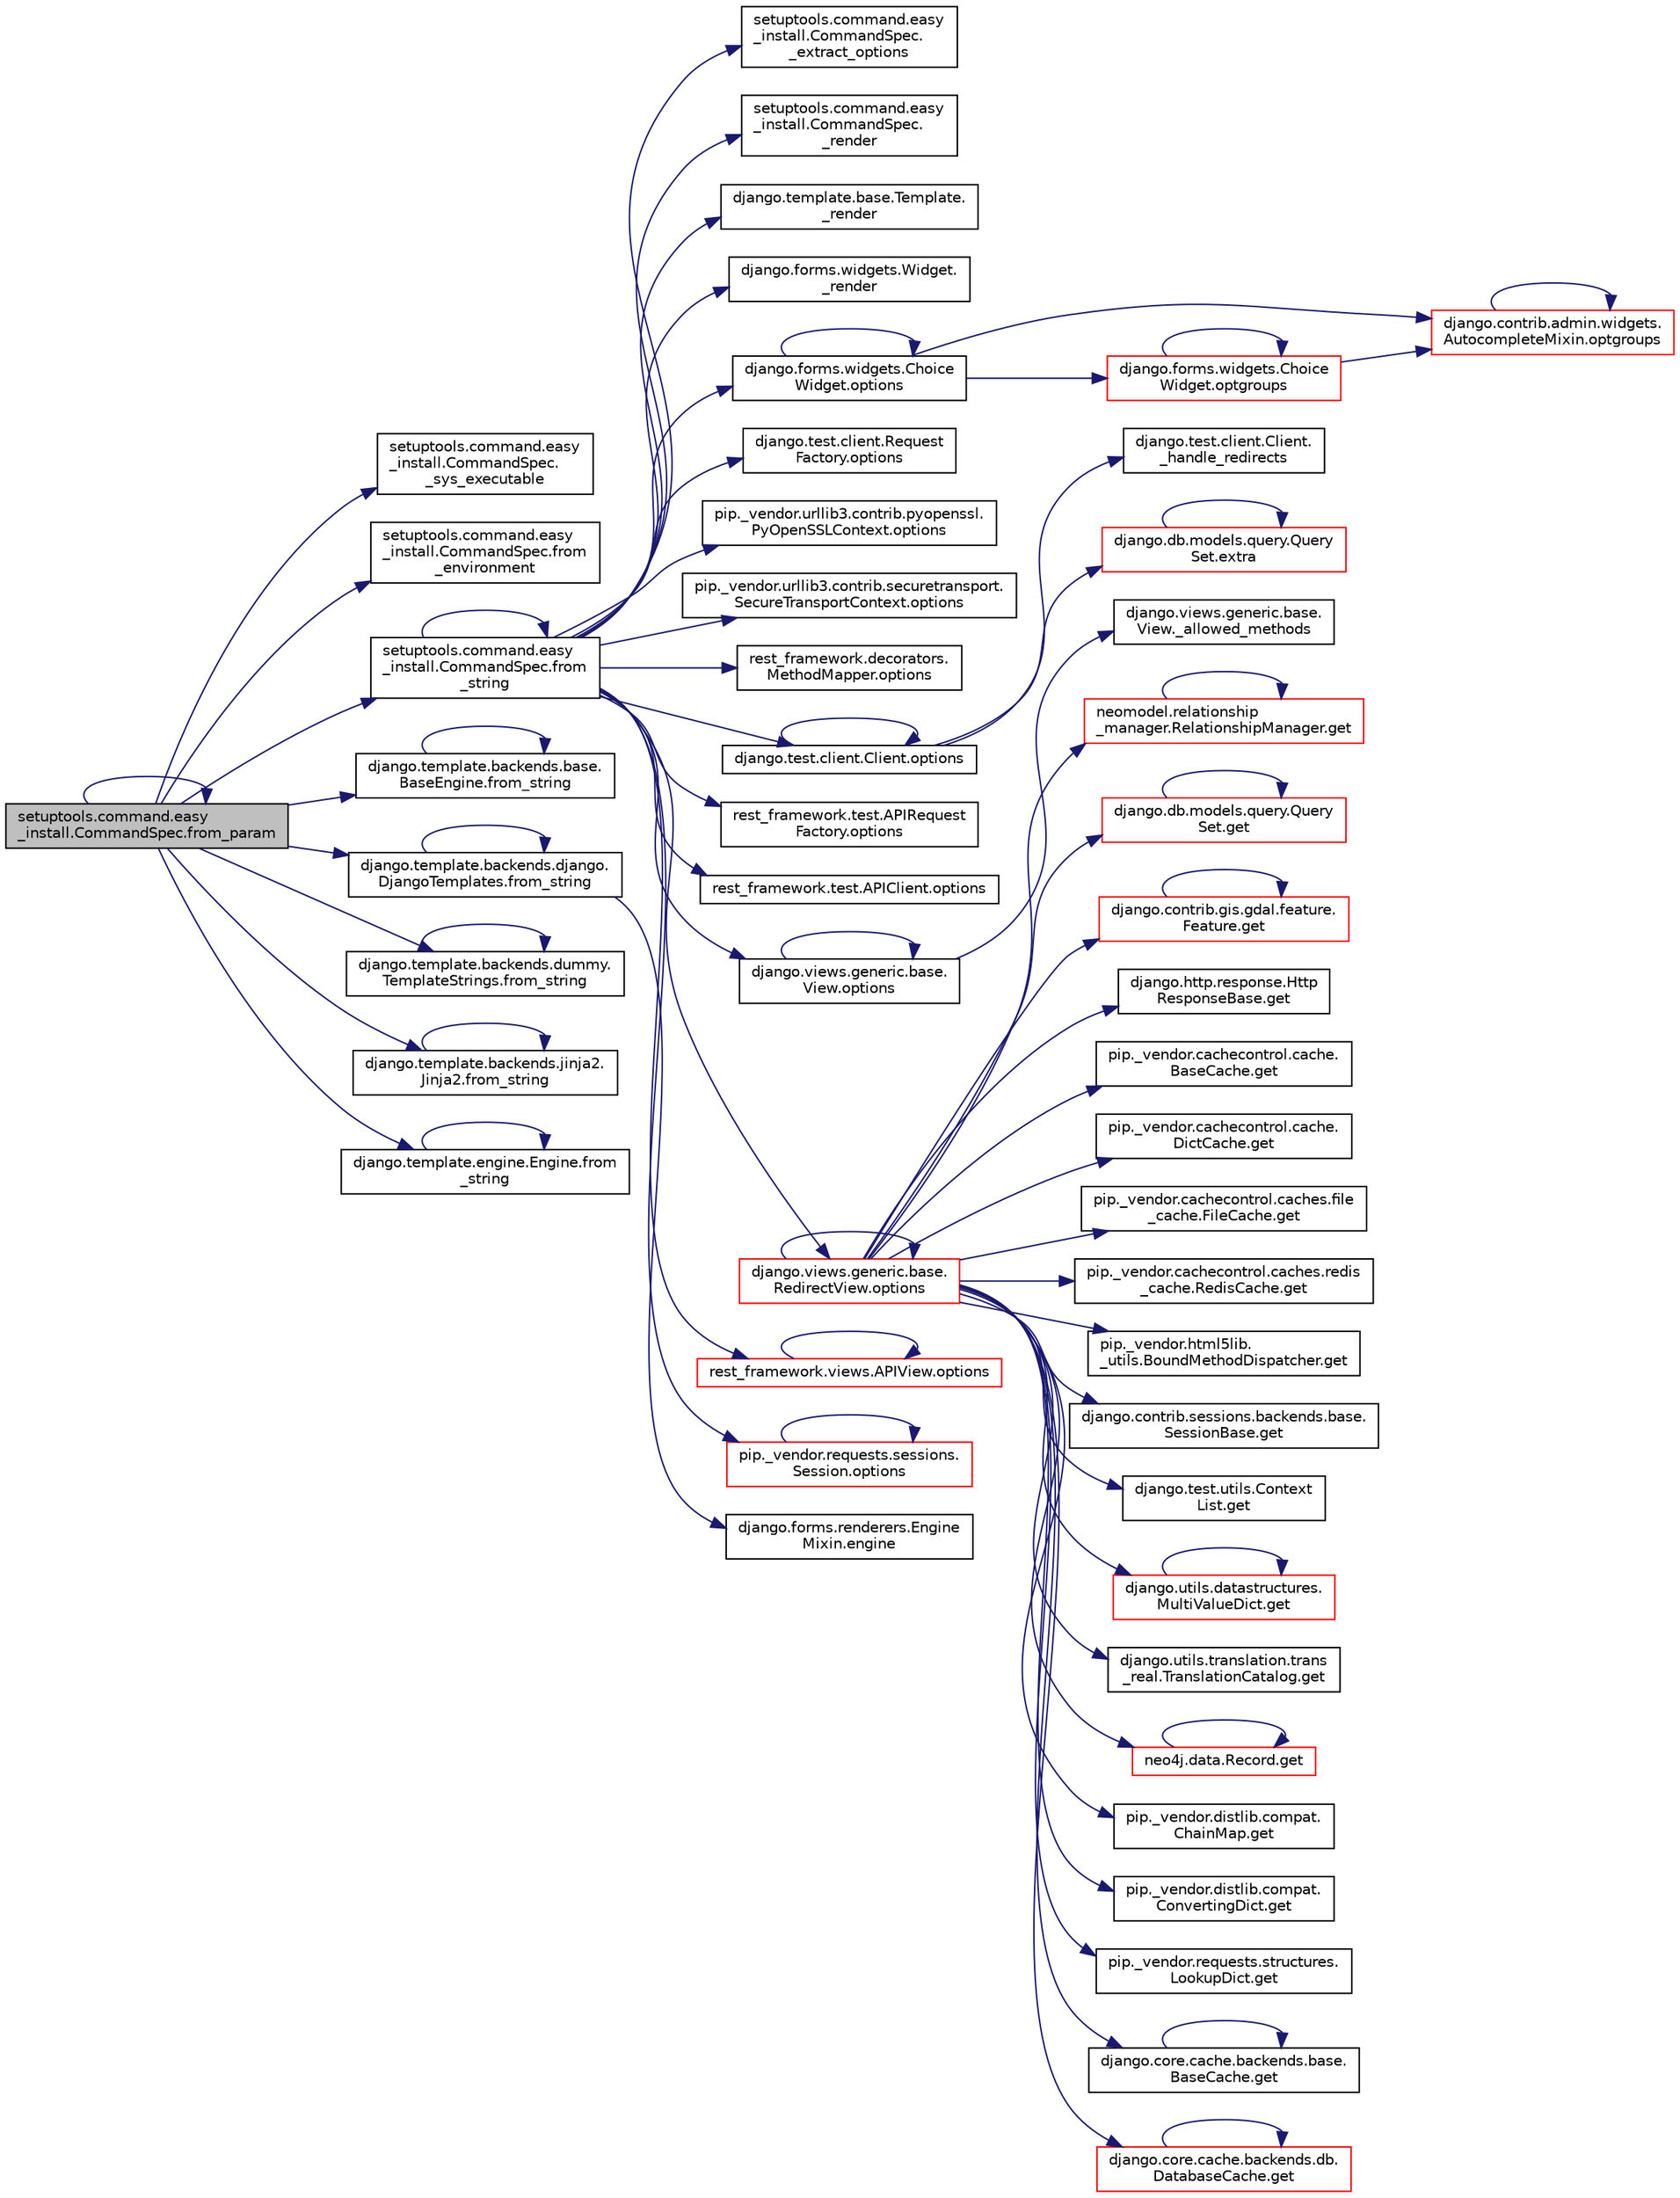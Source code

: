 digraph "setuptools.command.easy_install.CommandSpec.from_param"
{
 // LATEX_PDF_SIZE
  edge [fontname="Helvetica",fontsize="10",labelfontname="Helvetica",labelfontsize="10"];
  node [fontname="Helvetica",fontsize="10",shape=record];
  rankdir="LR";
  Node1 [label="setuptools.command.easy\l_install.CommandSpec.from_param",height=0.2,width=0.4,color="black", fillcolor="grey75", style="filled", fontcolor="black",tooltip=" "];
  Node1 -> Node2 [color="midnightblue",fontsize="10",style="solid",fontname="Helvetica"];
  Node2 [label="setuptools.command.easy\l_install.CommandSpec.\l_sys_executable",height=0.2,width=0.4,color="black", fillcolor="white", style="filled",URL="$d8/da2/classsetuptools_1_1command_1_1easy__install_1_1_command_spec.html#a2ebcdd70886f44b6ff04db162e02f679",tooltip=" "];
  Node1 -> Node3 [color="midnightblue",fontsize="10",style="solid",fontname="Helvetica"];
  Node3 [label="setuptools.command.easy\l_install.CommandSpec.from\l_environment",height=0.2,width=0.4,color="black", fillcolor="white", style="filled",URL="$d8/da2/classsetuptools_1_1command_1_1easy__install_1_1_command_spec.html#af4913f12e889edaf084283405069b1ae",tooltip=" "];
  Node1 -> Node1 [color="midnightblue",fontsize="10",style="solid",fontname="Helvetica"];
  Node1 -> Node4 [color="midnightblue",fontsize="10",style="solid",fontname="Helvetica"];
  Node4 [label="setuptools.command.easy\l_install.CommandSpec.from\l_string",height=0.2,width=0.4,color="black", fillcolor="white", style="filled",URL="$d8/da2/classsetuptools_1_1command_1_1easy__install_1_1_command_spec.html#a06561ebbceb860d5733127793c5896dc",tooltip=" "];
  Node4 -> Node5 [color="midnightblue",fontsize="10",style="solid",fontname="Helvetica"];
  Node5 [label="setuptools.command.easy\l_install.CommandSpec.\l_extract_options",height=0.2,width=0.4,color="black", fillcolor="white", style="filled",URL="$d8/da2/classsetuptools_1_1command_1_1easy__install_1_1_command_spec.html#a76336676aa8d027e73be07eb4202993a",tooltip=" "];
  Node4 -> Node6 [color="midnightblue",fontsize="10",style="solid",fontname="Helvetica"];
  Node6 [label="setuptools.command.easy\l_install.CommandSpec.\l_render",height=0.2,width=0.4,color="black", fillcolor="white", style="filled",URL="$d8/da2/classsetuptools_1_1command_1_1easy__install_1_1_command_spec.html#a684292b83b0c51dad3acc141d7948ac1",tooltip=" "];
  Node4 -> Node7 [color="midnightblue",fontsize="10",style="solid",fontname="Helvetica"];
  Node7 [label="django.template.base.Template.\l_render",height=0.2,width=0.4,color="black", fillcolor="white", style="filled",URL="$d2/dc1/classdjango_1_1template_1_1base_1_1_template.html#a1c0457bef2ee29b2489b0b2f7c5ab2ee",tooltip=" "];
  Node4 -> Node8 [color="midnightblue",fontsize="10",style="solid",fontname="Helvetica"];
  Node8 [label="django.forms.widgets.Widget.\l_render",height=0.2,width=0.4,color="black", fillcolor="white", style="filled",URL="$d4/d5e/classdjango_1_1forms_1_1widgets_1_1_widget.html#a5672969594a7de9aef1311c6833be5d9",tooltip=" "];
  Node4 -> Node4 [color="midnightblue",fontsize="10",style="solid",fontname="Helvetica"];
  Node4 -> Node9 [color="midnightblue",fontsize="10",style="solid",fontname="Helvetica"];
  Node9 [label="django.forms.widgets.Choice\lWidget.options",height=0.2,width=0.4,color="black", fillcolor="white", style="filled",URL="$d5/d18/classdjango_1_1forms_1_1widgets_1_1_choice_widget.html#a40af062eadb43dcc4a326e0e6e66ad78",tooltip=" "];
  Node9 -> Node10 [color="midnightblue",fontsize="10",style="solid",fontname="Helvetica"];
  Node10 [label="django.contrib.admin.widgets.\lAutocompleteMixin.optgroups",height=0.2,width=0.4,color="red", fillcolor="white", style="filled",URL="$de/d3c/classdjango_1_1contrib_1_1admin_1_1widgets_1_1_autocomplete_mixin.html#a8fecb93266bf420ef2ec7c5f6a553573",tooltip=" "];
  Node10 -> Node10 [color="midnightblue",fontsize="10",style="solid",fontname="Helvetica"];
  Node9 -> Node5510 [color="midnightblue",fontsize="10",style="solid",fontname="Helvetica"];
  Node5510 [label="django.forms.widgets.Choice\lWidget.optgroups",height=0.2,width=0.4,color="red", fillcolor="white", style="filled",URL="$d5/d18/classdjango_1_1forms_1_1widgets_1_1_choice_widget.html#a69d858bf11924e506b9973702d2ba075",tooltip=" "];
  Node5510 -> Node10 [color="midnightblue",fontsize="10",style="solid",fontname="Helvetica"];
  Node5510 -> Node5510 [color="midnightblue",fontsize="10",style="solid",fontname="Helvetica"];
  Node9 -> Node9 [color="midnightblue",fontsize="10",style="solid",fontname="Helvetica"];
  Node4 -> Node1536 [color="midnightblue",fontsize="10",style="solid",fontname="Helvetica"];
  Node1536 [label="django.test.client.Request\lFactory.options",height=0.2,width=0.4,color="black", fillcolor="white", style="filled",URL="$db/d7f/classdjango_1_1test_1_1client_1_1_request_factory.html#a3074017fe1473bafd8111cf3db0f4994",tooltip=" "];
  Node4 -> Node1532 [color="midnightblue",fontsize="10",style="solid",fontname="Helvetica"];
  Node1532 [label="pip._vendor.urllib3.contrib.pyopenssl.\lPyOpenSSLContext.options",height=0.2,width=0.4,color="black", fillcolor="white", style="filled",URL="$de/d6e/classpip_1_1__vendor_1_1urllib3_1_1contrib_1_1pyopenssl_1_1_py_open_s_s_l_context.html#aba62a6535e9a714f3ba82260a8401e3d",tooltip=" "];
  Node4 -> Node1533 [color="midnightblue",fontsize="10",style="solid",fontname="Helvetica"];
  Node1533 [label="pip._vendor.urllib3.contrib.securetransport.\lSecureTransportContext.options",height=0.2,width=0.4,color="black", fillcolor="white", style="filled",URL="$d6/d52/classpip_1_1__vendor_1_1urllib3_1_1contrib_1_1securetransport_1_1_secure_transport_context.html#a9442a02c94ce8e39bc9d76962265d6ed",tooltip=" "];
  Node4 -> Node1534 [color="midnightblue",fontsize="10",style="solid",fontname="Helvetica"];
  Node1534 [label="rest_framework.decorators.\lMethodMapper.options",height=0.2,width=0.4,color="black", fillcolor="white", style="filled",URL="$d1/d97/classrest__framework_1_1decorators_1_1_method_mapper.html#a958bf6e0a15c0f7000609dd7f849c1bf",tooltip=" "];
  Node4 -> Node1535 [color="midnightblue",fontsize="10",style="solid",fontname="Helvetica"];
  Node1535 [label="django.test.client.Client.options",height=0.2,width=0.4,color="black", fillcolor="white", style="filled",URL="$d2/d2e/classdjango_1_1test_1_1client_1_1_client.html#a5b3e5328b444683e8158e3cc8f7c5776",tooltip=" "];
  Node1535 -> Node651 [color="midnightblue",fontsize="10",style="solid",fontname="Helvetica"];
  Node651 [label="django.test.client.Client.\l_handle_redirects",height=0.2,width=0.4,color="black", fillcolor="white", style="filled",URL="$d2/d2e/classdjango_1_1test_1_1client_1_1_client.html#a06374d6a7dfc24007b154be9ef296063",tooltip=" "];
  Node1535 -> Node652 [color="midnightblue",fontsize="10",style="solid",fontname="Helvetica"];
  Node652 [label="django.db.models.query.Query\lSet.extra",height=0.2,width=0.4,color="red", fillcolor="white", style="filled",URL="$dd/d94/classdjango_1_1db_1_1models_1_1query_1_1_query_set.html#a1405bbe85d19b17ccd4c18090c8785a4",tooltip=" "];
  Node652 -> Node652 [color="midnightblue",fontsize="10",style="solid",fontname="Helvetica"];
  Node1535 -> Node1535 [color="midnightblue",fontsize="10",style="solid",fontname="Helvetica"];
  Node4 -> Node1540 [color="midnightblue",fontsize="10",style="solid",fontname="Helvetica"];
  Node1540 [label="rest_framework.test.APIRequest\lFactory.options",height=0.2,width=0.4,color="black", fillcolor="white", style="filled",URL="$da/d3c/classrest__framework_1_1test_1_1_a_p_i_request_factory.html#ad16f2fbbbcc0fd0d13e4abf81f445d3d",tooltip=" "];
  Node4 -> Node1541 [color="midnightblue",fontsize="10",style="solid",fontname="Helvetica"];
  Node1541 [label="rest_framework.test.APIClient.options",height=0.2,width=0.4,color="black", fillcolor="white", style="filled",URL="$da/d51/classrest__framework_1_1test_1_1_a_p_i_client.html#a79518a8233d8af44fd9f3977dad816ec",tooltip=" "];
  Node4 -> Node1537 [color="midnightblue",fontsize="10",style="solid",fontname="Helvetica"];
  Node1537 [label="django.views.generic.base.\lView.options",height=0.2,width=0.4,color="black", fillcolor="white", style="filled",URL="$d0/ddc/classdjango_1_1views_1_1generic_1_1base_1_1_view.html#af2e5ef0c238f8ecbde47b709be05ce5b",tooltip=" "];
  Node1537 -> Node1538 [color="midnightblue",fontsize="10",style="solid",fontname="Helvetica"];
  Node1538 [label="django.views.generic.base.\lView._allowed_methods",height=0.2,width=0.4,color="black", fillcolor="white", style="filled",URL="$d0/ddc/classdjango_1_1views_1_1generic_1_1base_1_1_view.html#ae727efb8252a10ae9f39be4ccf36876d",tooltip=" "];
  Node1537 -> Node1537 [color="midnightblue",fontsize="10",style="solid",fontname="Helvetica"];
  Node4 -> Node1539 [color="midnightblue",fontsize="10",style="solid",fontname="Helvetica"];
  Node1539 [label="django.views.generic.base.\lRedirectView.options",height=0.2,width=0.4,color="red", fillcolor="white", style="filled",URL="$dd/dec/classdjango_1_1views_1_1generic_1_1base_1_1_redirect_view.html#a3d98c40d0ae00664fd5789503f4554a3",tooltip=" "];
  Node1539 -> Node519 [color="midnightblue",fontsize="10",style="solid",fontname="Helvetica"];
  Node519 [label="neomodel.relationship\l_manager.RelationshipManager.get",height=0.2,width=0.4,color="red", fillcolor="white", style="filled",URL="$d0/dde/classneomodel_1_1relationship__manager_1_1_relationship_manager.html#a2909eea25dff8a05b1b472fc6ad29569",tooltip=" "];
  Node519 -> Node519 [color="midnightblue",fontsize="10",style="solid",fontname="Helvetica"];
  Node1539 -> Node521 [color="midnightblue",fontsize="10",style="solid",fontname="Helvetica"];
  Node521 [label="django.db.models.query.Query\lSet.get",height=0.2,width=0.4,color="red", fillcolor="white", style="filled",URL="$dd/d94/classdjango_1_1db_1_1models_1_1query_1_1_query_set.html#a01bde5564541ddd1bc0696164e4ef765",tooltip=" "];
  Node521 -> Node521 [color="midnightblue",fontsize="10",style="solid",fontname="Helvetica"];
  Node1539 -> Node587 [color="midnightblue",fontsize="10",style="solid",fontname="Helvetica"];
  Node587 [label="django.contrib.gis.gdal.feature.\lFeature.get",height=0.2,width=0.4,color="red", fillcolor="white", style="filled",URL="$db/d34/classdjango_1_1contrib_1_1gis_1_1gdal_1_1feature_1_1_feature.html#ab4500c05c5b78ad12368c3b4bf68be45",tooltip=" "];
  Node587 -> Node587 [color="midnightblue",fontsize="10",style="solid",fontname="Helvetica"];
  Node1539 -> Node589 [color="midnightblue",fontsize="10",style="solid",fontname="Helvetica"];
  Node589 [label="django.http.response.Http\lResponseBase.get",height=0.2,width=0.4,color="black", fillcolor="white", style="filled",URL="$dd/db4/classdjango_1_1http_1_1response_1_1_http_response_base.html#a53e4d55072f7f59b4d5da8aa6937a08c",tooltip=" "];
  Node1539 -> Node591 [color="midnightblue",fontsize="10",style="solid",fontname="Helvetica"];
  Node591 [label="pip._vendor.cachecontrol.cache.\lBaseCache.get",height=0.2,width=0.4,color="black", fillcolor="white", style="filled",URL="$da/d8a/classpip_1_1__vendor_1_1cachecontrol_1_1cache_1_1_base_cache.html#ad5c273adabffacc22029a8461bdcb8e0",tooltip=" "];
  Node1539 -> Node592 [color="midnightblue",fontsize="10",style="solid",fontname="Helvetica"];
  Node592 [label="pip._vendor.cachecontrol.cache.\lDictCache.get",height=0.2,width=0.4,color="black", fillcolor="white", style="filled",URL="$da/d77/classpip_1_1__vendor_1_1cachecontrol_1_1cache_1_1_dict_cache.html#af092ece36a8cce3cdb2b6e899405819a",tooltip=" "];
  Node1539 -> Node593 [color="midnightblue",fontsize="10",style="solid",fontname="Helvetica"];
  Node593 [label="pip._vendor.cachecontrol.caches.file\l_cache.FileCache.get",height=0.2,width=0.4,color="black", fillcolor="white", style="filled",URL="$d4/d5e/classpip_1_1__vendor_1_1cachecontrol_1_1caches_1_1file__cache_1_1_file_cache.html#abaf8e68f7bf2b7ed1f4f3d19cf8502cc",tooltip=" "];
  Node1539 -> Node594 [color="midnightblue",fontsize="10",style="solid",fontname="Helvetica"];
  Node594 [label="pip._vendor.cachecontrol.caches.redis\l_cache.RedisCache.get",height=0.2,width=0.4,color="black", fillcolor="white", style="filled",URL="$dd/d2e/classpip_1_1__vendor_1_1cachecontrol_1_1caches_1_1redis__cache_1_1_redis_cache.html#a1c0ed79e45aa1435f77660d842d00a6f",tooltip=" "];
  Node1539 -> Node595 [color="midnightblue",fontsize="10",style="solid",fontname="Helvetica"];
  Node595 [label="pip._vendor.html5lib.\l_utils.BoundMethodDispatcher.get",height=0.2,width=0.4,color="black", fillcolor="white", style="filled",URL="$d0/dcf/classpip_1_1__vendor_1_1html5lib_1_1__utils_1_1_bound_method_dispatcher.html#a00c5ddaa9ea9f45725e4700f977a831f",tooltip=" "];
  Node1539 -> Node596 [color="midnightblue",fontsize="10",style="solid",fontname="Helvetica"];
  Node596 [label="django.contrib.sessions.backends.base.\lSessionBase.get",height=0.2,width=0.4,color="black", fillcolor="white", style="filled",URL="$d1/d6e/classdjango_1_1contrib_1_1sessions_1_1backends_1_1base_1_1_session_base.html#ad9d850bf4891a825b3188e5c506f3fc1",tooltip=" "];
  Node1539 -> Node597 [color="midnightblue",fontsize="10",style="solid",fontname="Helvetica"];
  Node597 [label="django.test.utils.Context\lList.get",height=0.2,width=0.4,color="black", fillcolor="white", style="filled",URL="$d6/d8c/classdjango_1_1test_1_1utils_1_1_context_list.html#a6e45a82a318fa4a3b6c52e113af2f21b",tooltip=" "];
  Node1539 -> Node598 [color="midnightblue",fontsize="10",style="solid",fontname="Helvetica"];
  Node598 [label="django.utils.datastructures.\lMultiValueDict.get",height=0.2,width=0.4,color="red", fillcolor="white", style="filled",URL="$d5/d02/classdjango_1_1utils_1_1datastructures_1_1_multi_value_dict.html#a41358543976aa3484020b80a3cc92eed",tooltip=" "];
  Node598 -> Node598 [color="midnightblue",fontsize="10",style="solid",fontname="Helvetica"];
  Node1539 -> Node607 [color="midnightblue",fontsize="10",style="solid",fontname="Helvetica"];
  Node607 [label="django.utils.translation.trans\l_real.TranslationCatalog.get",height=0.2,width=0.4,color="black", fillcolor="white", style="filled",URL="$dd/d59/classdjango_1_1utils_1_1translation_1_1trans__real_1_1_translation_catalog.html#a655b10c540d01b4f4ddb2aca06d4ceaa",tooltip=" "];
  Node1539 -> Node608 [color="midnightblue",fontsize="10",style="solid",fontname="Helvetica"];
  Node608 [label="neo4j.data.Record.get",height=0.2,width=0.4,color="red", fillcolor="white", style="filled",URL="$d8/da3/classneo4j_1_1data_1_1_record.html#aed4b63e2e470f8a61ebac3a66eced8a1",tooltip=" "];
  Node608 -> Node608 [color="midnightblue",fontsize="10",style="solid",fontname="Helvetica"];
  Node1539 -> Node610 [color="midnightblue",fontsize="10",style="solid",fontname="Helvetica"];
  Node610 [label="pip._vendor.distlib.compat.\lChainMap.get",height=0.2,width=0.4,color="black", fillcolor="white", style="filled",URL="$d2/d2d/classpip_1_1__vendor_1_1distlib_1_1compat_1_1_chain_map.html#a657b681156ad31c3b7391fcfdfd0bc5f",tooltip=" "];
  Node1539 -> Node611 [color="midnightblue",fontsize="10",style="solid",fontname="Helvetica"];
  Node611 [label="pip._vendor.distlib.compat.\lConvertingDict.get",height=0.2,width=0.4,color="black", fillcolor="white", style="filled",URL="$db/dd5/classpip_1_1__vendor_1_1distlib_1_1compat_1_1_converting_dict.html#acc9b853aa7f196de678588c6234fa60c",tooltip=" "];
  Node1539 -> Node612 [color="midnightblue",fontsize="10",style="solid",fontname="Helvetica"];
  Node612 [label="pip._vendor.requests.structures.\lLookupDict.get",height=0.2,width=0.4,color="black", fillcolor="white", style="filled",URL="$d9/d61/classpip_1_1__vendor_1_1requests_1_1structures_1_1_lookup_dict.html#aefa5cb718796e979a5b682650a777897",tooltip=" "];
  Node1539 -> Node613 [color="midnightblue",fontsize="10",style="solid",fontname="Helvetica"];
  Node613 [label="django.core.cache.backends.base.\lBaseCache.get",height=0.2,width=0.4,color="black", fillcolor="white", style="filled",URL="$d0/d87/classdjango_1_1core_1_1cache_1_1backends_1_1base_1_1_base_cache.html#a0a473e1dcd35311dcb28c4cfe9062a7c",tooltip=" "];
  Node613 -> Node613 [color="midnightblue",fontsize="10",style="solid",fontname="Helvetica"];
  Node1539 -> Node614 [color="midnightblue",fontsize="10",style="solid",fontname="Helvetica"];
  Node614 [label="django.core.cache.backends.db.\lDatabaseCache.get",height=0.2,width=0.4,color="red", fillcolor="white", style="filled",URL="$d7/dcb/classdjango_1_1core_1_1cache_1_1backends_1_1db_1_1_database_cache.html#a03d4078968b2b287d4b9fbc438a54732",tooltip=" "];
  Node614 -> Node614 [color="midnightblue",fontsize="10",style="solid",fontname="Helvetica"];
  Node1539 -> Node1539 [color="midnightblue",fontsize="10",style="solid",fontname="Helvetica"];
  Node4 -> Node1542 [color="midnightblue",fontsize="10",style="solid",fontname="Helvetica"];
  Node1542 [label="rest_framework.views.APIView.options",height=0.2,width=0.4,color="red", fillcolor="white", style="filled",URL="$d3/d7d/classrest__framework_1_1views_1_1_a_p_i_view.html#ae71062d24bd6dbb74136be47f35ac42f",tooltip=" "];
  Node1542 -> Node1542 [color="midnightblue",fontsize="10",style="solid",fontname="Helvetica"];
  Node4 -> Node1545 [color="midnightblue",fontsize="10",style="solid",fontname="Helvetica"];
  Node1545 [label="pip._vendor.requests.sessions.\lSession.options",height=0.2,width=0.4,color="red", fillcolor="white", style="filled",URL="$da/de9/classpip_1_1__vendor_1_1requests_1_1sessions_1_1_session.html#a782817284df10ee3d0c9a656670017b6",tooltip=" "];
  Node1545 -> Node1545 [color="midnightblue",fontsize="10",style="solid",fontname="Helvetica"];
  Node1 -> Node5539 [color="midnightblue",fontsize="10",style="solid",fontname="Helvetica"];
  Node5539 [label="django.template.backends.base.\lBaseEngine.from_string",height=0.2,width=0.4,color="black", fillcolor="white", style="filled",URL="$db/db2/classdjango_1_1template_1_1backends_1_1base_1_1_base_engine.html#ade01e6bf14f25371585ccc8179d4c9bb",tooltip=" "];
  Node5539 -> Node5539 [color="midnightblue",fontsize="10",style="solid",fontname="Helvetica"];
  Node1 -> Node5540 [color="midnightblue",fontsize="10",style="solid",fontname="Helvetica"];
  Node5540 [label="django.template.backends.django.\lDjangoTemplates.from_string",height=0.2,width=0.4,color="black", fillcolor="white", style="filled",URL="$dd/df8/classdjango_1_1template_1_1backends_1_1django_1_1_django_templates.html#a406061d267d7a75810a39b50a668182a",tooltip=" "];
  Node5540 -> Node4774 [color="midnightblue",fontsize="10",style="solid",fontname="Helvetica"];
  Node4774 [label="django.forms.renderers.Engine\lMixin.engine",height=0.2,width=0.4,color="black", fillcolor="white", style="filled",URL="$da/de3/classdjango_1_1forms_1_1renderers_1_1_engine_mixin.html#a5b5442f4dd99348518dbe1dbf75c7620",tooltip=" "];
  Node5540 -> Node5540 [color="midnightblue",fontsize="10",style="solid",fontname="Helvetica"];
  Node1 -> Node5541 [color="midnightblue",fontsize="10",style="solid",fontname="Helvetica"];
  Node5541 [label="django.template.backends.dummy.\lTemplateStrings.from_string",height=0.2,width=0.4,color="black", fillcolor="white", style="filled",URL="$d3/d1c/classdjango_1_1template_1_1backends_1_1dummy_1_1_template_strings.html#aa406a9ed6307492afcc5a30cb7a32e2c",tooltip=" "];
  Node5541 -> Node5541 [color="midnightblue",fontsize="10",style="solid",fontname="Helvetica"];
  Node1 -> Node5542 [color="midnightblue",fontsize="10",style="solid",fontname="Helvetica"];
  Node5542 [label="django.template.backends.jinja2.\lJinja2.from_string",height=0.2,width=0.4,color="black", fillcolor="white", style="filled",URL="$da/d5b/classdjango_1_1template_1_1backends_1_1jinja2_1_1_jinja2.html#a5ad7793c282c535be3e1f0d97aa745c1",tooltip=" "];
  Node5542 -> Node5542 [color="midnightblue",fontsize="10",style="solid",fontname="Helvetica"];
  Node1 -> Node5543 [color="midnightblue",fontsize="10",style="solid",fontname="Helvetica"];
  Node5543 [label="django.template.engine.Engine.from\l_string",height=0.2,width=0.4,color="black", fillcolor="white", style="filled",URL="$df/d3d/classdjango_1_1template_1_1engine_1_1_engine.html#a95146a09125a098a2f76e576df2234ac",tooltip=" "];
  Node5543 -> Node5543 [color="midnightblue",fontsize="10",style="solid",fontname="Helvetica"];
}
